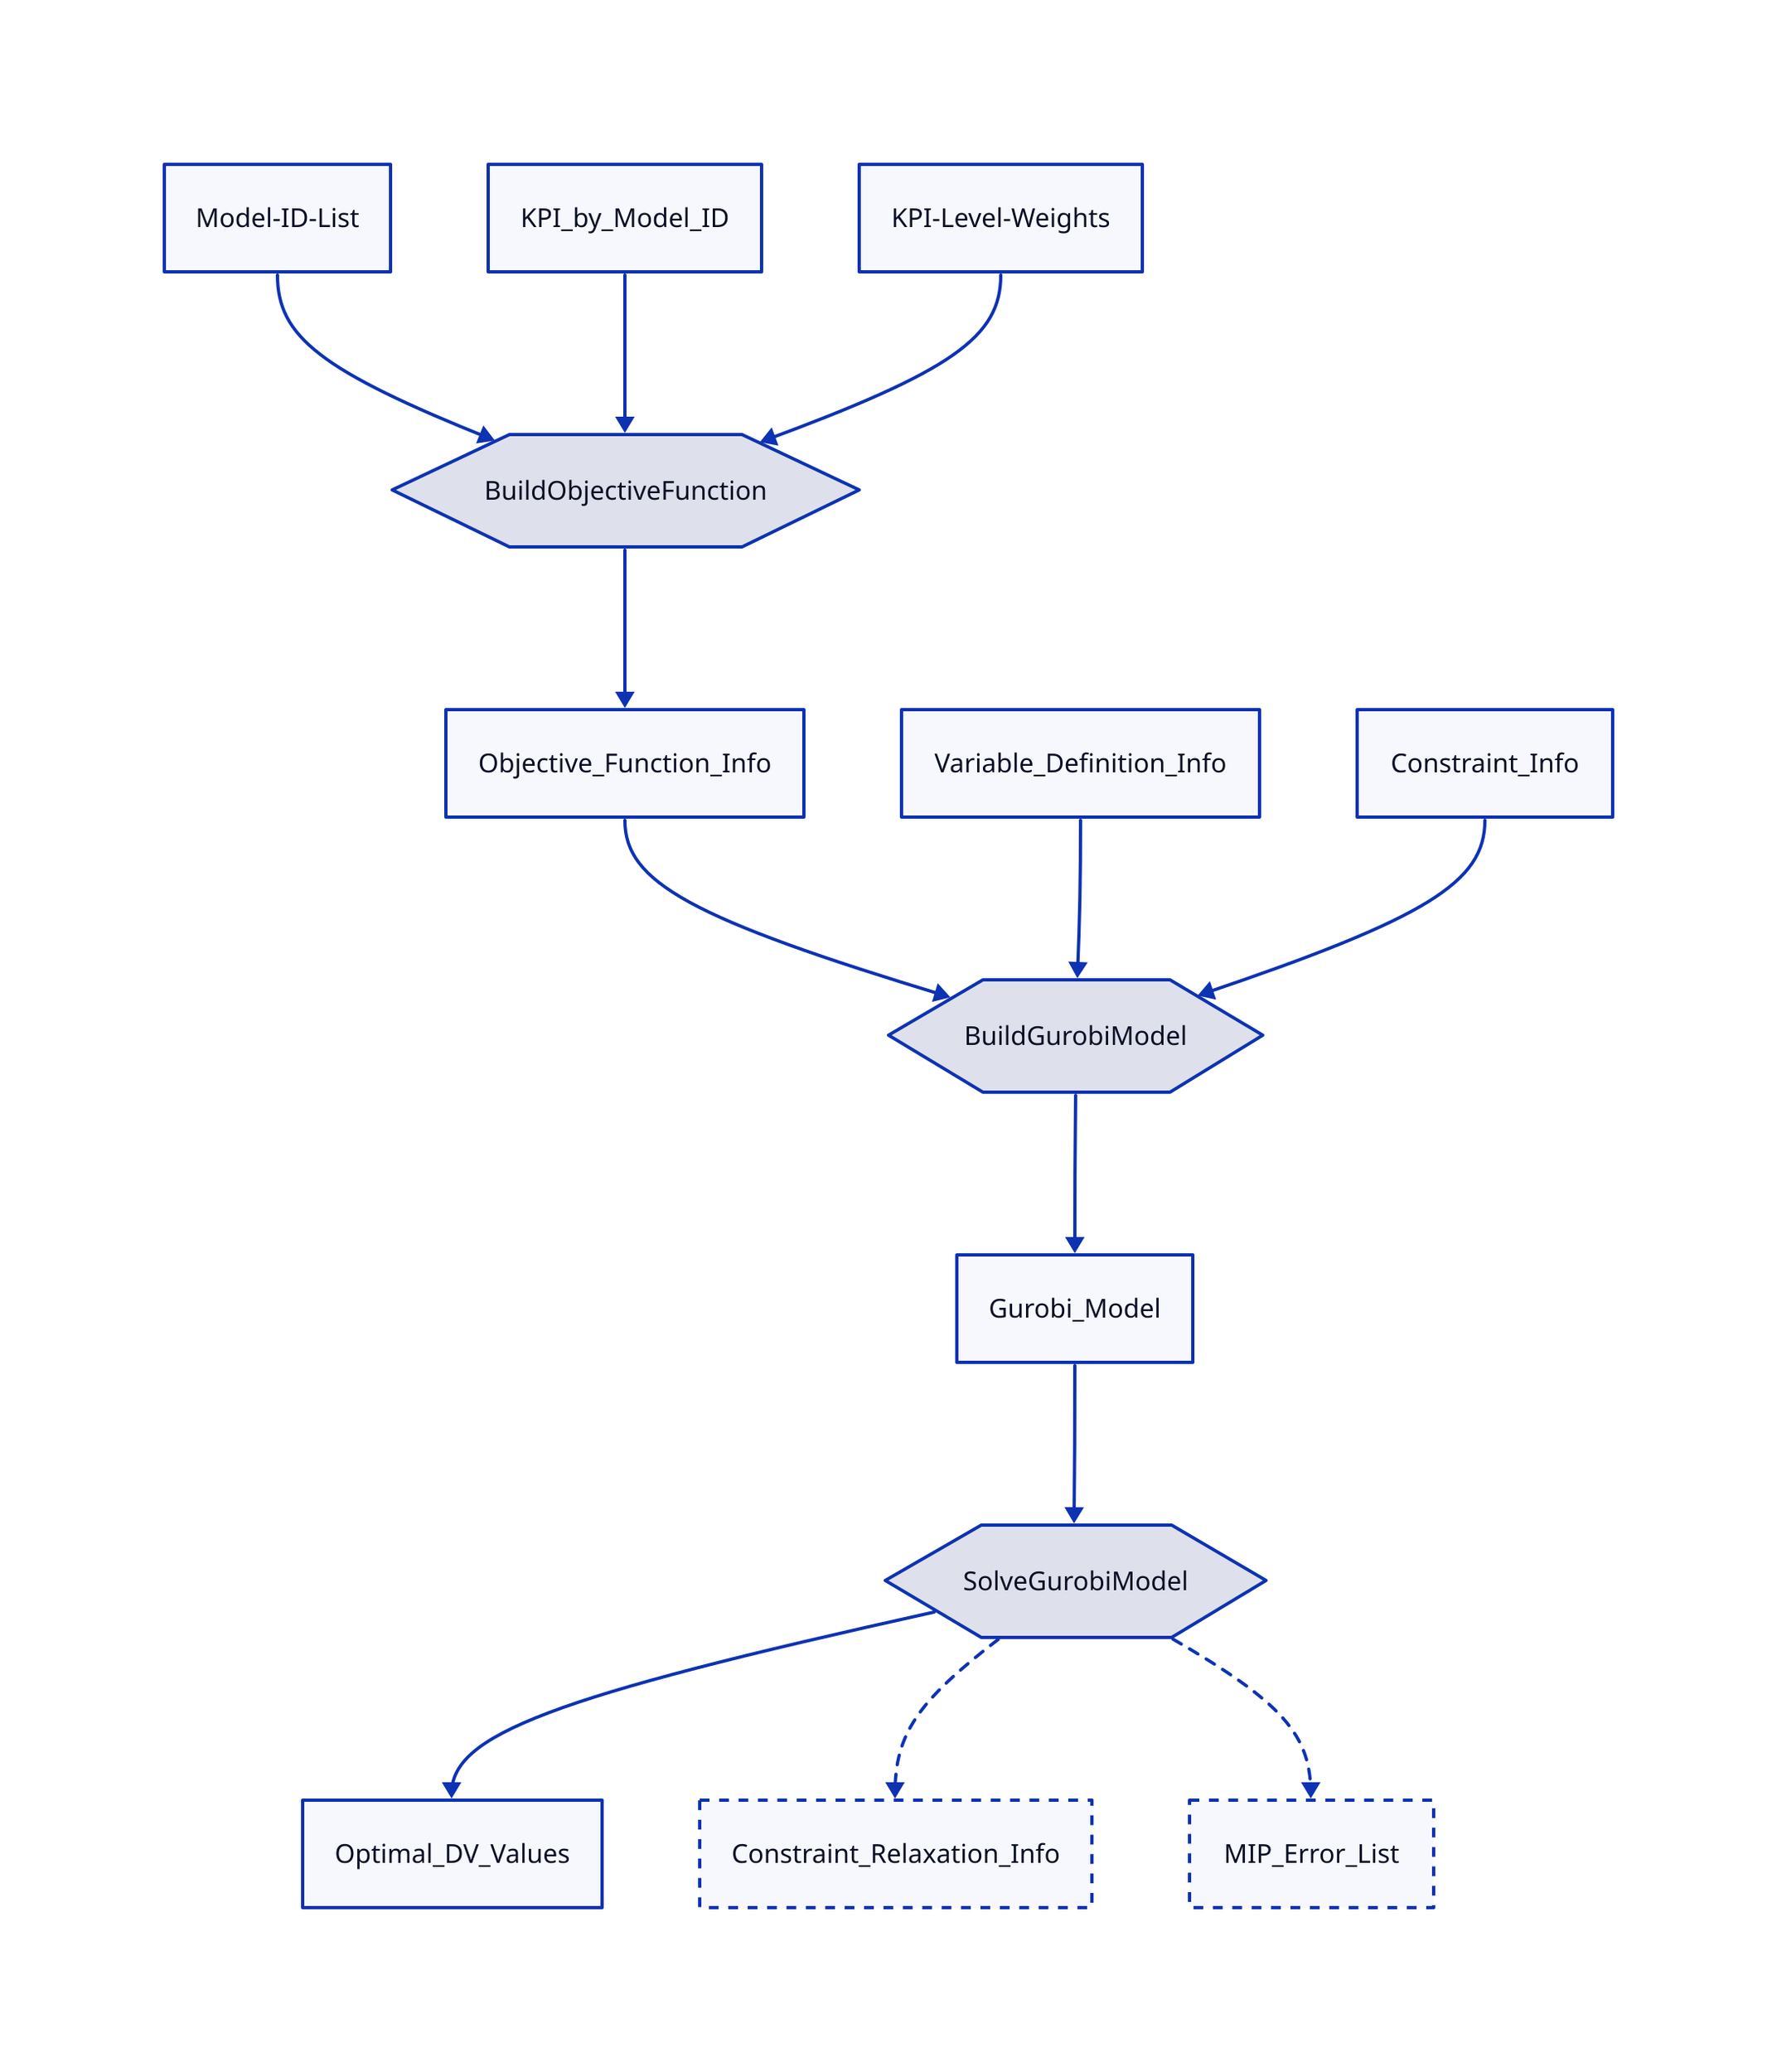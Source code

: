 vars: {
  d2-config: {
     theme-id: 1
  }
}
D3: Optimal_DV_Values
D4: Constraint_Relaxation_Info
D5: MIP_Error_List
D6: Gurobi_Model
D8: Objective_Function_Info
D9: Variable_Definition_Info
D10: Constraint_Info
D12: Model-ID-List
D13: KPI_by_Model_ID
D14: KPI-Level-Weights
P2: SolveGurobiModel
P2.shape: Hexagon
P7: BuildGurobiModel
P7.shape: Hexagon
P11: BuildObjectiveFunction
P11.shape: Hexagon
D6 -> P2
P2 -> D3
P2 -> D4 {style: {stroke-dash: 3}}
P2 -> D5 {style: {stroke-dash: 3}}
D8 -> P7
D9 -> P7
D10 -> P7
P7 -> D6
D12 -> P11
D13 -> P11
D14 -> P11
P11 -> D8
D5.style.stroke-dash: 3
D4.style.stroke-dash: 3
